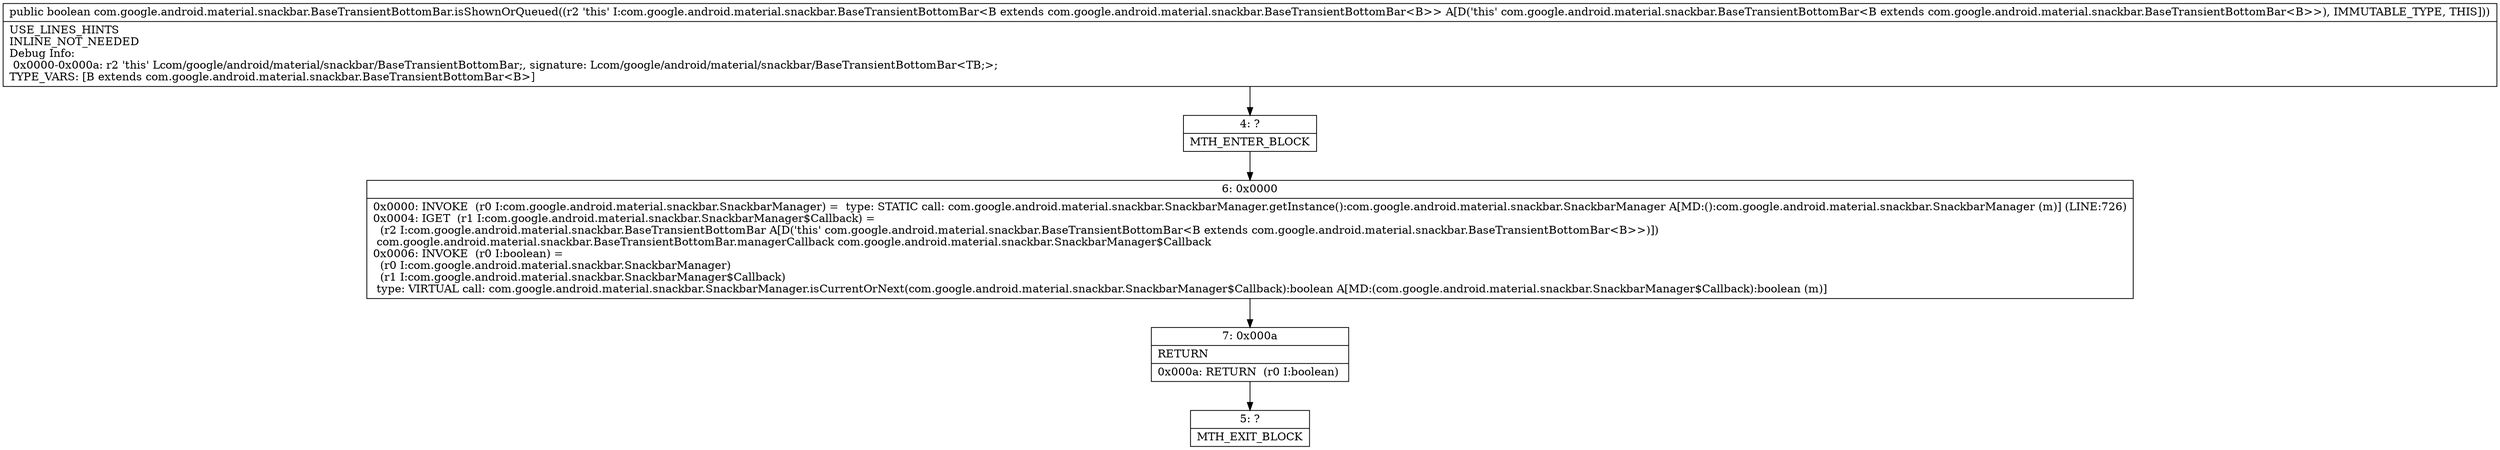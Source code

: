 digraph "CFG forcom.google.android.material.snackbar.BaseTransientBottomBar.isShownOrQueued()Z" {
Node_4 [shape=record,label="{4\:\ ?|MTH_ENTER_BLOCK\l}"];
Node_6 [shape=record,label="{6\:\ 0x0000|0x0000: INVOKE  (r0 I:com.google.android.material.snackbar.SnackbarManager) =  type: STATIC call: com.google.android.material.snackbar.SnackbarManager.getInstance():com.google.android.material.snackbar.SnackbarManager A[MD:():com.google.android.material.snackbar.SnackbarManager (m)] (LINE:726)\l0x0004: IGET  (r1 I:com.google.android.material.snackbar.SnackbarManager$Callback) = \l  (r2 I:com.google.android.material.snackbar.BaseTransientBottomBar A[D('this' com.google.android.material.snackbar.BaseTransientBottomBar\<B extends com.google.android.material.snackbar.BaseTransientBottomBar\<B\>\>)])\l com.google.android.material.snackbar.BaseTransientBottomBar.managerCallback com.google.android.material.snackbar.SnackbarManager$Callback \l0x0006: INVOKE  (r0 I:boolean) = \l  (r0 I:com.google.android.material.snackbar.SnackbarManager)\l  (r1 I:com.google.android.material.snackbar.SnackbarManager$Callback)\l type: VIRTUAL call: com.google.android.material.snackbar.SnackbarManager.isCurrentOrNext(com.google.android.material.snackbar.SnackbarManager$Callback):boolean A[MD:(com.google.android.material.snackbar.SnackbarManager$Callback):boolean (m)]\l}"];
Node_7 [shape=record,label="{7\:\ 0x000a|RETURN\l|0x000a: RETURN  (r0 I:boolean) \l}"];
Node_5 [shape=record,label="{5\:\ ?|MTH_EXIT_BLOCK\l}"];
MethodNode[shape=record,label="{public boolean com.google.android.material.snackbar.BaseTransientBottomBar.isShownOrQueued((r2 'this' I:com.google.android.material.snackbar.BaseTransientBottomBar\<B extends com.google.android.material.snackbar.BaseTransientBottomBar\<B\>\> A[D('this' com.google.android.material.snackbar.BaseTransientBottomBar\<B extends com.google.android.material.snackbar.BaseTransientBottomBar\<B\>\>), IMMUTABLE_TYPE, THIS]))  | USE_LINES_HINTS\lINLINE_NOT_NEEDED\lDebug Info:\l  0x0000\-0x000a: r2 'this' Lcom\/google\/android\/material\/snackbar\/BaseTransientBottomBar;, signature: Lcom\/google\/android\/material\/snackbar\/BaseTransientBottomBar\<TB;\>;\lTYPE_VARS: [B extends com.google.android.material.snackbar.BaseTransientBottomBar\<B\>]\l}"];
MethodNode -> Node_4;Node_4 -> Node_6;
Node_6 -> Node_7;
Node_7 -> Node_5;
}

